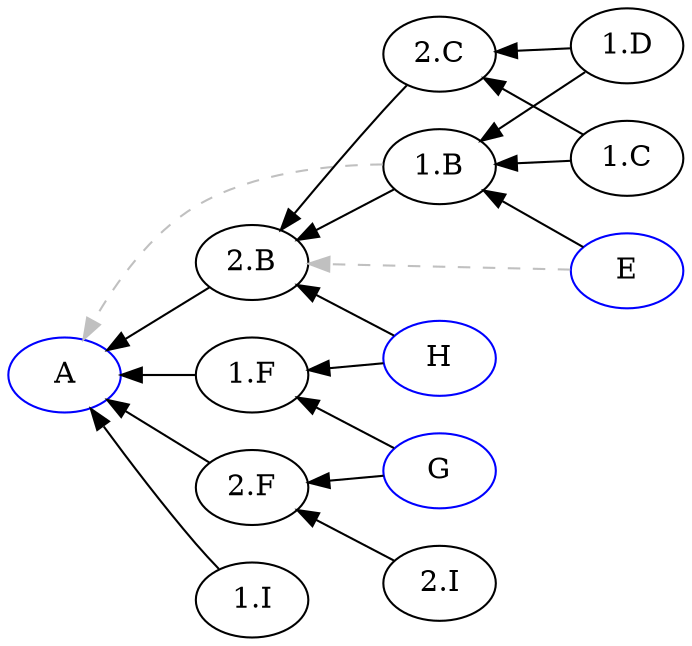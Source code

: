 digraph {

rankdir = RL

"A" [color=blue];
"E" [color=blue];
"G" [color=blue];
"H" [color=blue];
"1.C" -> "1.B" [style=filled, color=black];
"1.D" -> "1.B" [style=filled, color=black];
"2.C" -> "2.B" [style=filled, color=black];
"2.I" -> "2.F" [style=filled, color=black];
"1.B" -> "2.B" [style=filled, color=black];
"1.C" -> "2.C" [style=filled, color=black];
"1.D" -> "2.C" [style=filled, color=black];
"1.F" -> "A" [style=filled, color=black];
"1.I" -> "A" [style=filled, color=black];
"2.B" -> "A" [style=filled, color=black];
"2.F" -> "A" [style=filled, color=black];
"E" -> "1.B" [style=filled, color=black];
"G" -> "1.F" [style=filled, color=black];
"G" -> "2.F" [style=filled, color=black];
"H" -> "1.F" [style=filled, color=black];
"H" -> "2.B" [style=filled, color=black];
"1.B" -> "A" [style=dashed, color=grey];
"E" -> "2.B" [style=dashed, color=grey];
}

